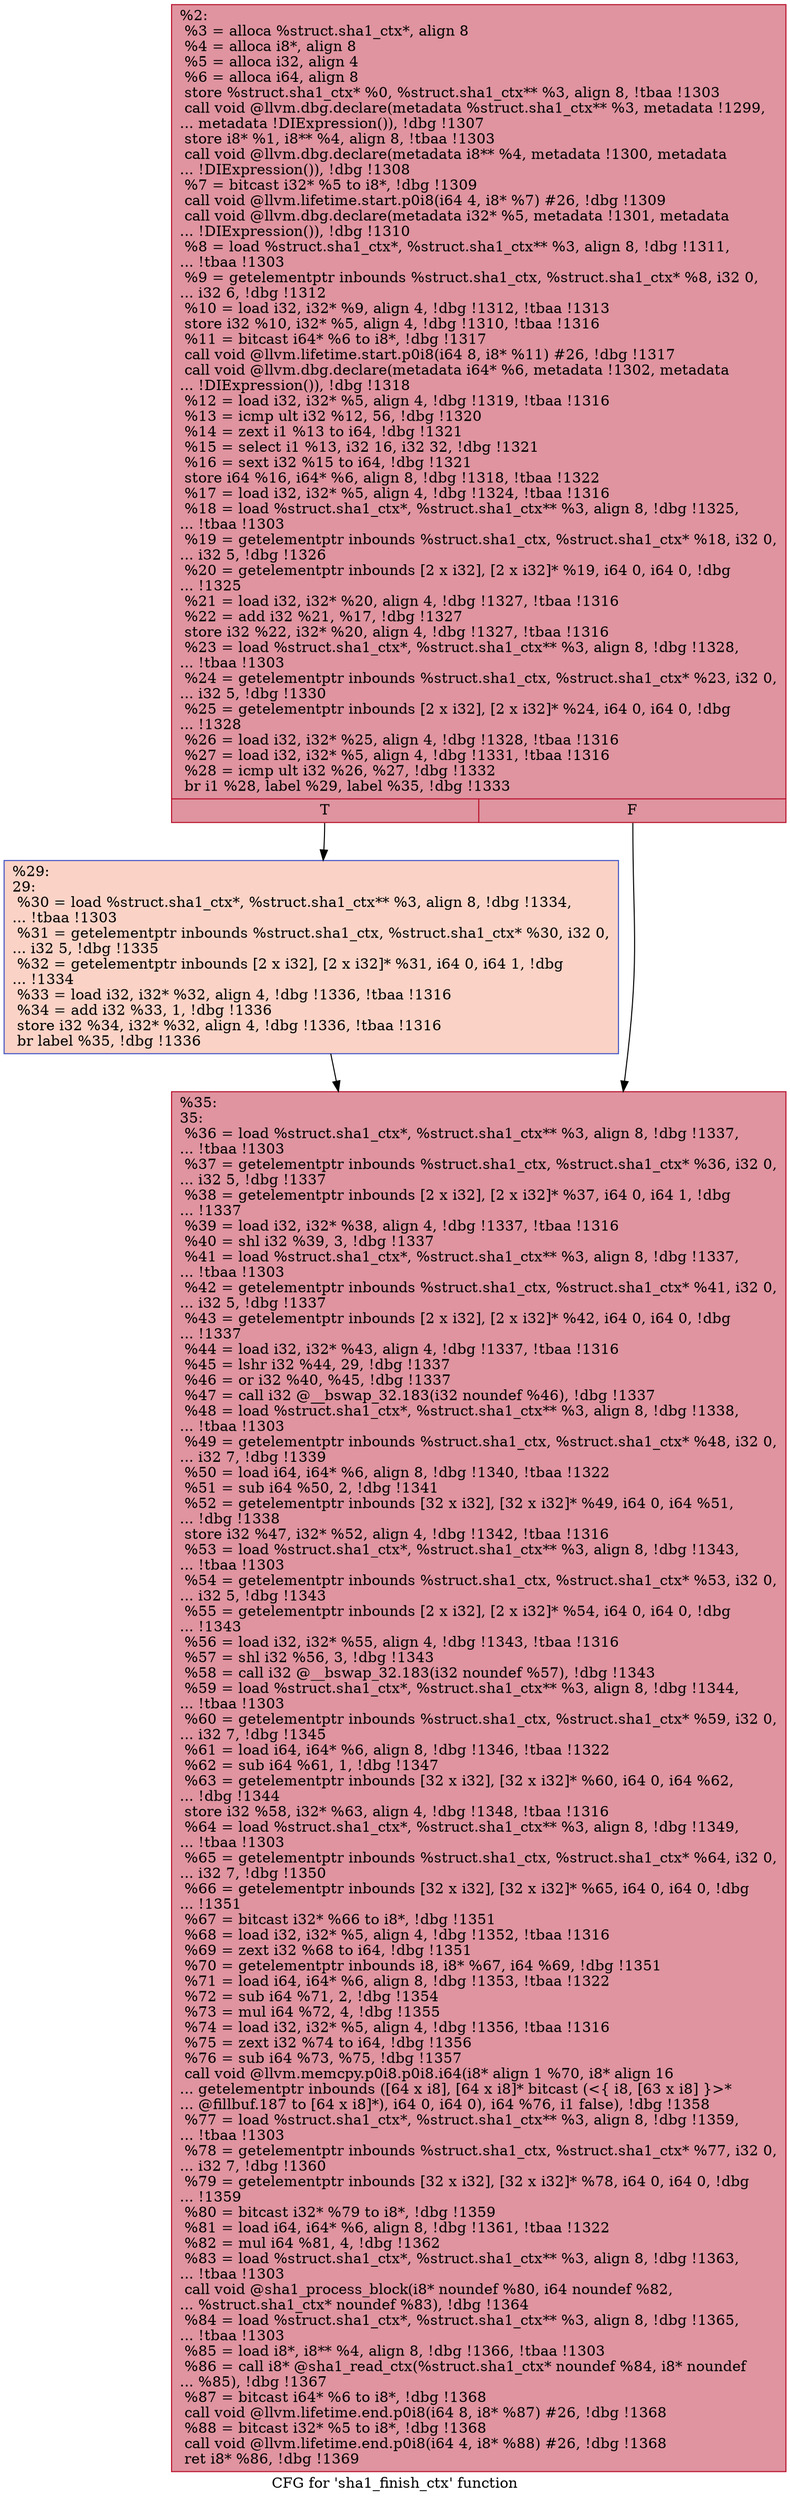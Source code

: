 digraph "CFG for 'sha1_finish_ctx' function" {
	label="CFG for 'sha1_finish_ctx' function";

	Node0x20b4140 [shape=record,color="#b70d28ff", style=filled, fillcolor="#b70d2870",label="{%2:\l  %3 = alloca %struct.sha1_ctx*, align 8\l  %4 = alloca i8*, align 8\l  %5 = alloca i32, align 4\l  %6 = alloca i64, align 8\l  store %struct.sha1_ctx* %0, %struct.sha1_ctx** %3, align 8, !tbaa !1303\l  call void @llvm.dbg.declare(metadata %struct.sha1_ctx** %3, metadata !1299,\l... metadata !DIExpression()), !dbg !1307\l  store i8* %1, i8** %4, align 8, !tbaa !1303\l  call void @llvm.dbg.declare(metadata i8** %4, metadata !1300, metadata\l... !DIExpression()), !dbg !1308\l  %7 = bitcast i32* %5 to i8*, !dbg !1309\l  call void @llvm.lifetime.start.p0i8(i64 4, i8* %7) #26, !dbg !1309\l  call void @llvm.dbg.declare(metadata i32* %5, metadata !1301, metadata\l... !DIExpression()), !dbg !1310\l  %8 = load %struct.sha1_ctx*, %struct.sha1_ctx** %3, align 8, !dbg !1311,\l... !tbaa !1303\l  %9 = getelementptr inbounds %struct.sha1_ctx, %struct.sha1_ctx* %8, i32 0,\l... i32 6, !dbg !1312\l  %10 = load i32, i32* %9, align 4, !dbg !1312, !tbaa !1313\l  store i32 %10, i32* %5, align 4, !dbg !1310, !tbaa !1316\l  %11 = bitcast i64* %6 to i8*, !dbg !1317\l  call void @llvm.lifetime.start.p0i8(i64 8, i8* %11) #26, !dbg !1317\l  call void @llvm.dbg.declare(metadata i64* %6, metadata !1302, metadata\l... !DIExpression()), !dbg !1318\l  %12 = load i32, i32* %5, align 4, !dbg !1319, !tbaa !1316\l  %13 = icmp ult i32 %12, 56, !dbg !1320\l  %14 = zext i1 %13 to i64, !dbg !1321\l  %15 = select i1 %13, i32 16, i32 32, !dbg !1321\l  %16 = sext i32 %15 to i64, !dbg !1321\l  store i64 %16, i64* %6, align 8, !dbg !1318, !tbaa !1322\l  %17 = load i32, i32* %5, align 4, !dbg !1324, !tbaa !1316\l  %18 = load %struct.sha1_ctx*, %struct.sha1_ctx** %3, align 8, !dbg !1325,\l... !tbaa !1303\l  %19 = getelementptr inbounds %struct.sha1_ctx, %struct.sha1_ctx* %18, i32 0,\l... i32 5, !dbg !1326\l  %20 = getelementptr inbounds [2 x i32], [2 x i32]* %19, i64 0, i64 0, !dbg\l... !1325\l  %21 = load i32, i32* %20, align 4, !dbg !1327, !tbaa !1316\l  %22 = add i32 %21, %17, !dbg !1327\l  store i32 %22, i32* %20, align 4, !dbg !1327, !tbaa !1316\l  %23 = load %struct.sha1_ctx*, %struct.sha1_ctx** %3, align 8, !dbg !1328,\l... !tbaa !1303\l  %24 = getelementptr inbounds %struct.sha1_ctx, %struct.sha1_ctx* %23, i32 0,\l... i32 5, !dbg !1330\l  %25 = getelementptr inbounds [2 x i32], [2 x i32]* %24, i64 0, i64 0, !dbg\l... !1328\l  %26 = load i32, i32* %25, align 4, !dbg !1328, !tbaa !1316\l  %27 = load i32, i32* %5, align 4, !dbg !1331, !tbaa !1316\l  %28 = icmp ult i32 %26, %27, !dbg !1332\l  br i1 %28, label %29, label %35, !dbg !1333\l|{<s0>T|<s1>F}}"];
	Node0x20b4140:s0 -> Node0x20b4190;
	Node0x20b4140:s1 -> Node0x20b41e0;
	Node0x20b4190 [shape=record,color="#3d50c3ff", style=filled, fillcolor="#f59c7d70",label="{%29:\l29:                                               \l  %30 = load %struct.sha1_ctx*, %struct.sha1_ctx** %3, align 8, !dbg !1334,\l... !tbaa !1303\l  %31 = getelementptr inbounds %struct.sha1_ctx, %struct.sha1_ctx* %30, i32 0,\l... i32 5, !dbg !1335\l  %32 = getelementptr inbounds [2 x i32], [2 x i32]* %31, i64 0, i64 1, !dbg\l... !1334\l  %33 = load i32, i32* %32, align 4, !dbg !1336, !tbaa !1316\l  %34 = add i32 %33, 1, !dbg !1336\l  store i32 %34, i32* %32, align 4, !dbg !1336, !tbaa !1316\l  br label %35, !dbg !1336\l}"];
	Node0x20b4190 -> Node0x20b41e0;
	Node0x20b41e0 [shape=record,color="#b70d28ff", style=filled, fillcolor="#b70d2870",label="{%35:\l35:                                               \l  %36 = load %struct.sha1_ctx*, %struct.sha1_ctx** %3, align 8, !dbg !1337,\l... !tbaa !1303\l  %37 = getelementptr inbounds %struct.sha1_ctx, %struct.sha1_ctx* %36, i32 0,\l... i32 5, !dbg !1337\l  %38 = getelementptr inbounds [2 x i32], [2 x i32]* %37, i64 0, i64 1, !dbg\l... !1337\l  %39 = load i32, i32* %38, align 4, !dbg !1337, !tbaa !1316\l  %40 = shl i32 %39, 3, !dbg !1337\l  %41 = load %struct.sha1_ctx*, %struct.sha1_ctx** %3, align 8, !dbg !1337,\l... !tbaa !1303\l  %42 = getelementptr inbounds %struct.sha1_ctx, %struct.sha1_ctx* %41, i32 0,\l... i32 5, !dbg !1337\l  %43 = getelementptr inbounds [2 x i32], [2 x i32]* %42, i64 0, i64 0, !dbg\l... !1337\l  %44 = load i32, i32* %43, align 4, !dbg !1337, !tbaa !1316\l  %45 = lshr i32 %44, 29, !dbg !1337\l  %46 = or i32 %40, %45, !dbg !1337\l  %47 = call i32 @__bswap_32.183(i32 noundef %46), !dbg !1337\l  %48 = load %struct.sha1_ctx*, %struct.sha1_ctx** %3, align 8, !dbg !1338,\l... !tbaa !1303\l  %49 = getelementptr inbounds %struct.sha1_ctx, %struct.sha1_ctx* %48, i32 0,\l... i32 7, !dbg !1339\l  %50 = load i64, i64* %6, align 8, !dbg !1340, !tbaa !1322\l  %51 = sub i64 %50, 2, !dbg !1341\l  %52 = getelementptr inbounds [32 x i32], [32 x i32]* %49, i64 0, i64 %51,\l... !dbg !1338\l  store i32 %47, i32* %52, align 4, !dbg !1342, !tbaa !1316\l  %53 = load %struct.sha1_ctx*, %struct.sha1_ctx** %3, align 8, !dbg !1343,\l... !tbaa !1303\l  %54 = getelementptr inbounds %struct.sha1_ctx, %struct.sha1_ctx* %53, i32 0,\l... i32 5, !dbg !1343\l  %55 = getelementptr inbounds [2 x i32], [2 x i32]* %54, i64 0, i64 0, !dbg\l... !1343\l  %56 = load i32, i32* %55, align 4, !dbg !1343, !tbaa !1316\l  %57 = shl i32 %56, 3, !dbg !1343\l  %58 = call i32 @__bswap_32.183(i32 noundef %57), !dbg !1343\l  %59 = load %struct.sha1_ctx*, %struct.sha1_ctx** %3, align 8, !dbg !1344,\l... !tbaa !1303\l  %60 = getelementptr inbounds %struct.sha1_ctx, %struct.sha1_ctx* %59, i32 0,\l... i32 7, !dbg !1345\l  %61 = load i64, i64* %6, align 8, !dbg !1346, !tbaa !1322\l  %62 = sub i64 %61, 1, !dbg !1347\l  %63 = getelementptr inbounds [32 x i32], [32 x i32]* %60, i64 0, i64 %62,\l... !dbg !1344\l  store i32 %58, i32* %63, align 4, !dbg !1348, !tbaa !1316\l  %64 = load %struct.sha1_ctx*, %struct.sha1_ctx** %3, align 8, !dbg !1349,\l... !tbaa !1303\l  %65 = getelementptr inbounds %struct.sha1_ctx, %struct.sha1_ctx* %64, i32 0,\l... i32 7, !dbg !1350\l  %66 = getelementptr inbounds [32 x i32], [32 x i32]* %65, i64 0, i64 0, !dbg\l... !1351\l  %67 = bitcast i32* %66 to i8*, !dbg !1351\l  %68 = load i32, i32* %5, align 4, !dbg !1352, !tbaa !1316\l  %69 = zext i32 %68 to i64, !dbg !1351\l  %70 = getelementptr inbounds i8, i8* %67, i64 %69, !dbg !1351\l  %71 = load i64, i64* %6, align 8, !dbg !1353, !tbaa !1322\l  %72 = sub i64 %71, 2, !dbg !1354\l  %73 = mul i64 %72, 4, !dbg !1355\l  %74 = load i32, i32* %5, align 4, !dbg !1356, !tbaa !1316\l  %75 = zext i32 %74 to i64, !dbg !1356\l  %76 = sub i64 %73, %75, !dbg !1357\l  call void @llvm.memcpy.p0i8.p0i8.i64(i8* align 1 %70, i8* align 16\l... getelementptr inbounds ([64 x i8], [64 x i8]* bitcast (\<\{ i8, [63 x i8] \}\>*\l... @fillbuf.187 to [64 x i8]*), i64 0, i64 0), i64 %76, i1 false), !dbg !1358\l  %77 = load %struct.sha1_ctx*, %struct.sha1_ctx** %3, align 8, !dbg !1359,\l... !tbaa !1303\l  %78 = getelementptr inbounds %struct.sha1_ctx, %struct.sha1_ctx* %77, i32 0,\l... i32 7, !dbg !1360\l  %79 = getelementptr inbounds [32 x i32], [32 x i32]* %78, i64 0, i64 0, !dbg\l... !1359\l  %80 = bitcast i32* %79 to i8*, !dbg !1359\l  %81 = load i64, i64* %6, align 8, !dbg !1361, !tbaa !1322\l  %82 = mul i64 %81, 4, !dbg !1362\l  %83 = load %struct.sha1_ctx*, %struct.sha1_ctx** %3, align 8, !dbg !1363,\l... !tbaa !1303\l  call void @sha1_process_block(i8* noundef %80, i64 noundef %82,\l... %struct.sha1_ctx* noundef %83), !dbg !1364\l  %84 = load %struct.sha1_ctx*, %struct.sha1_ctx** %3, align 8, !dbg !1365,\l... !tbaa !1303\l  %85 = load i8*, i8** %4, align 8, !dbg !1366, !tbaa !1303\l  %86 = call i8* @sha1_read_ctx(%struct.sha1_ctx* noundef %84, i8* noundef\l... %85), !dbg !1367\l  %87 = bitcast i64* %6 to i8*, !dbg !1368\l  call void @llvm.lifetime.end.p0i8(i64 8, i8* %87) #26, !dbg !1368\l  %88 = bitcast i32* %5 to i8*, !dbg !1368\l  call void @llvm.lifetime.end.p0i8(i64 4, i8* %88) #26, !dbg !1368\l  ret i8* %86, !dbg !1369\l}"];
}
